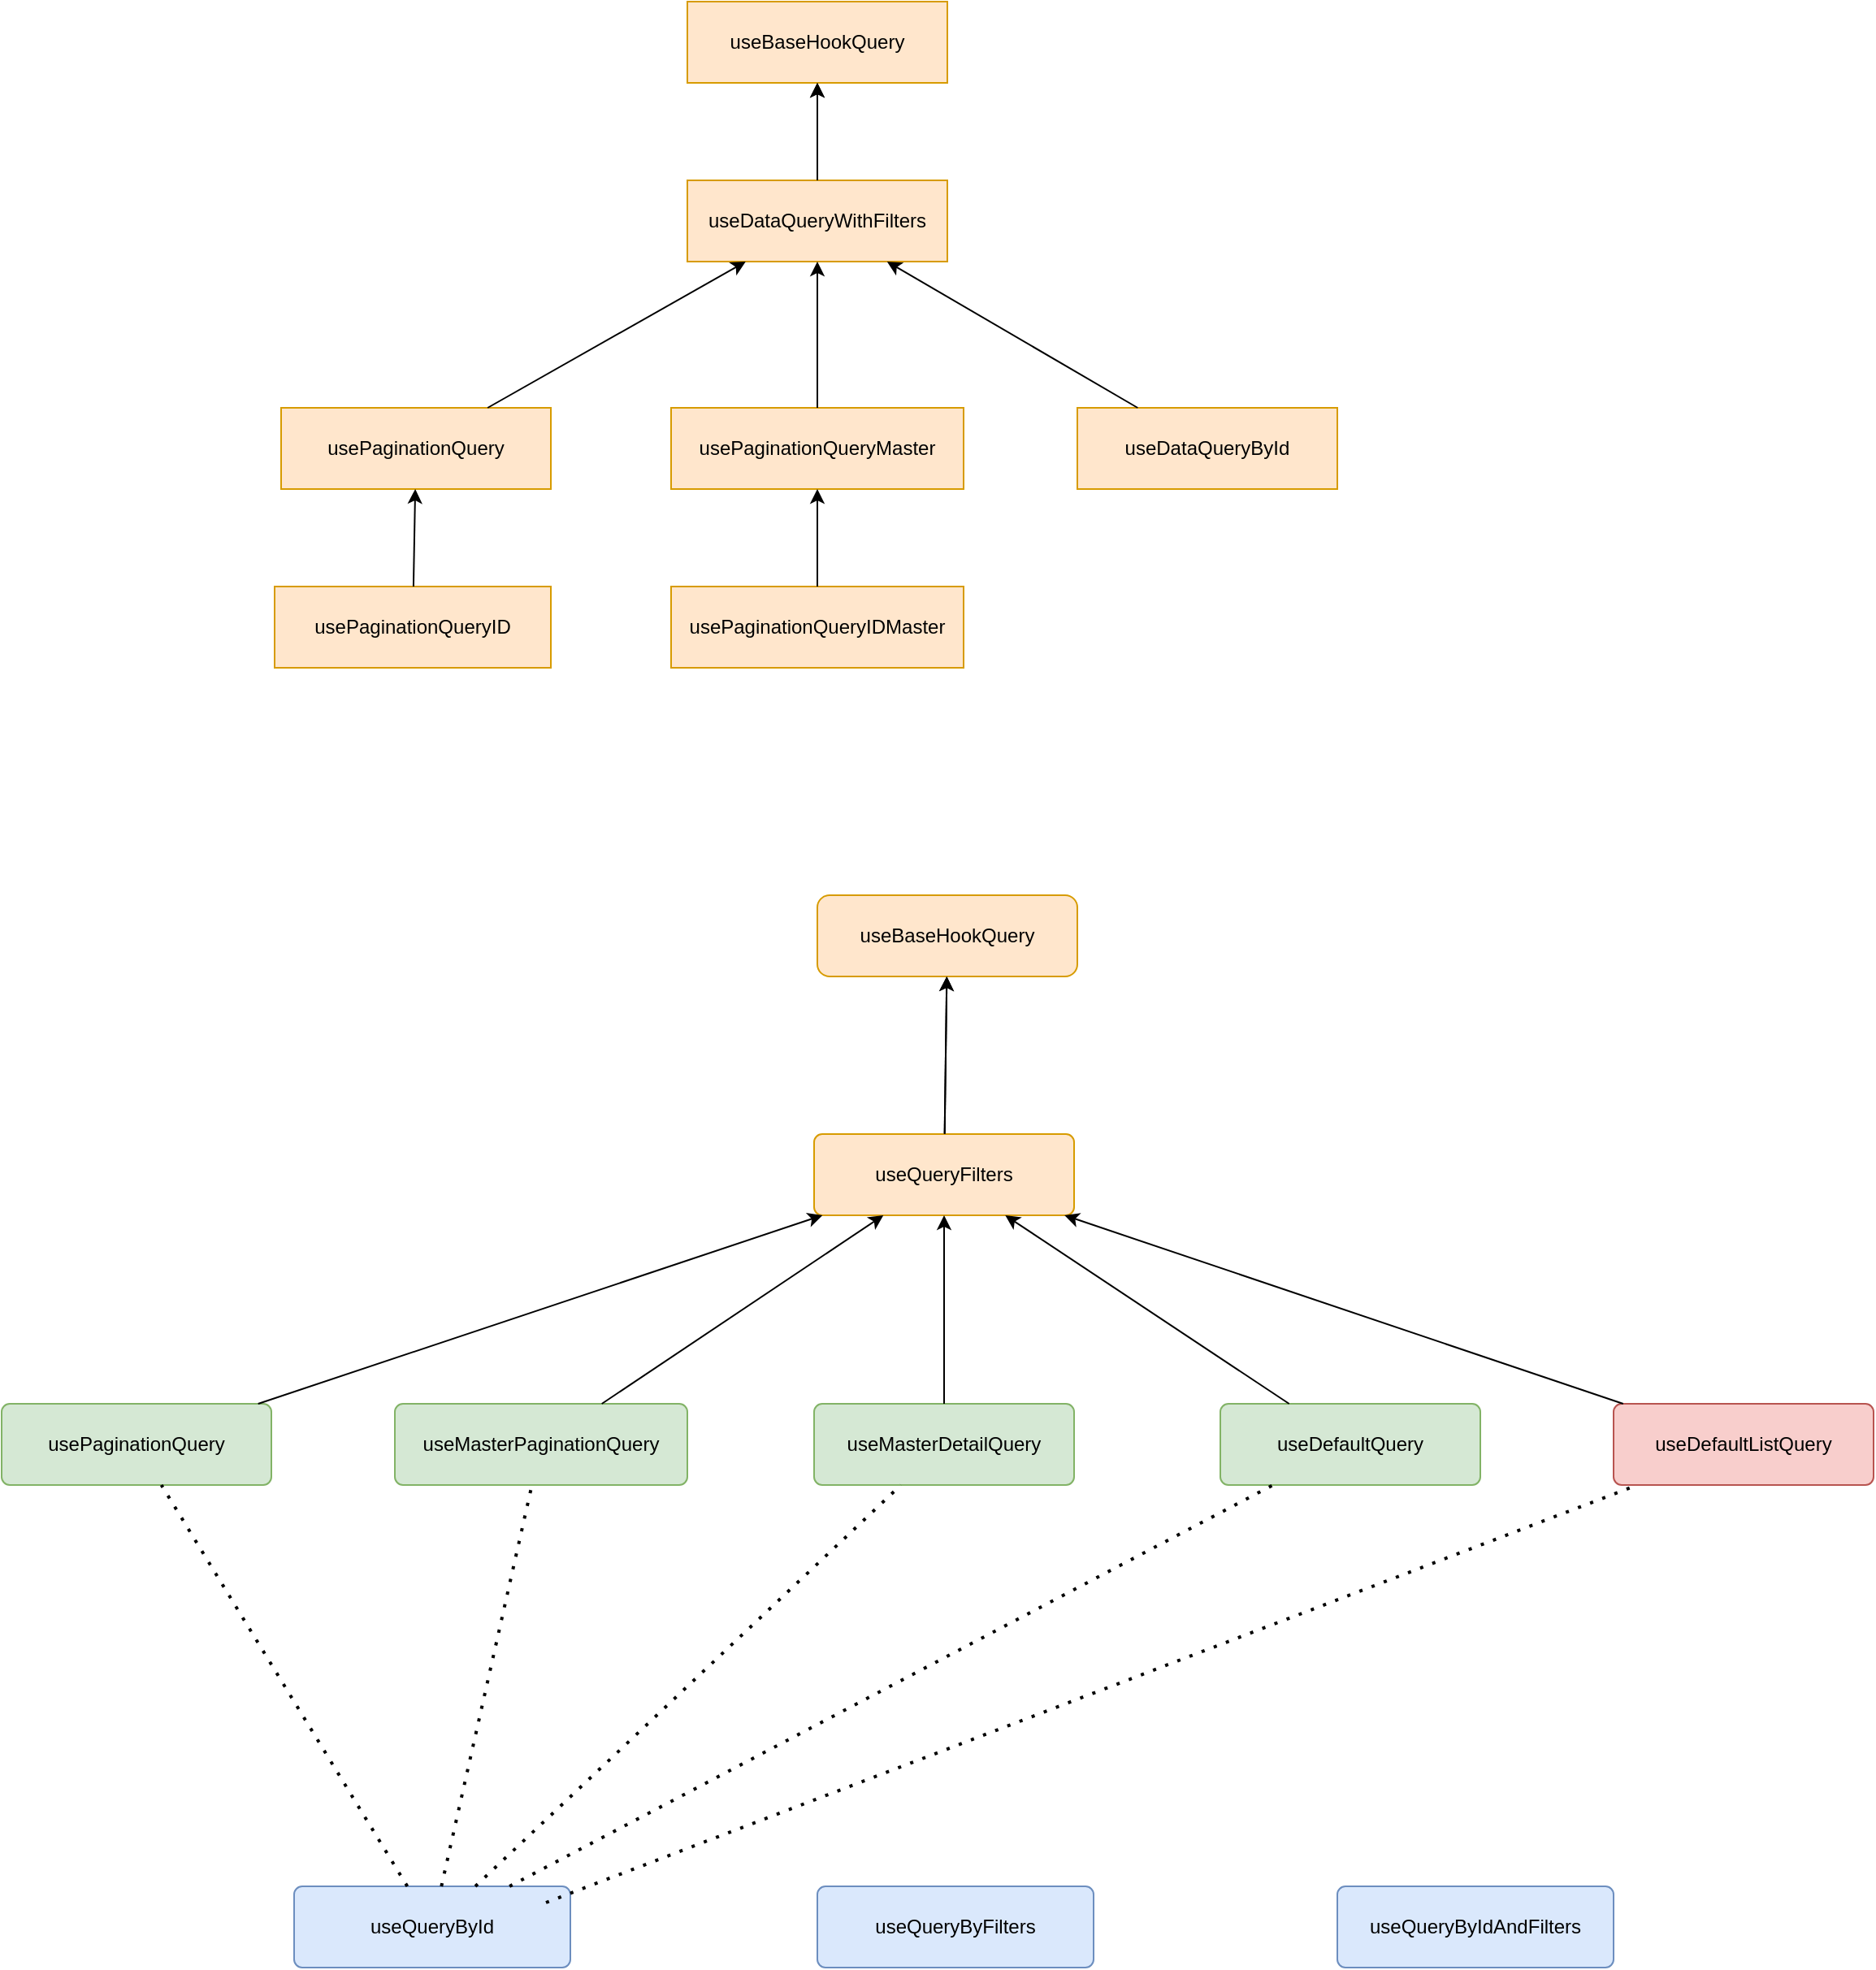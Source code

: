 <mxfile version="21.7.5" type="github">
  <diagram id="C5RBs43oDa-KdzZeNtuy" name="Page-1">
    <mxGraphModel dx="1366" dy="737" grid="1" gridSize="10" guides="1" tooltips="1" connect="1" arrows="1" fold="1" page="1" pageScale="1" pageWidth="2336" pageHeight="1654" math="0" shadow="0">
      <root>
        <mxCell id="WIyWlLk6GJQsqaUBKTNV-0" />
        <mxCell id="WIyWlLk6GJQsqaUBKTNV-1" parent="WIyWlLk6GJQsqaUBKTNV-0" />
        <mxCell id="WIyWlLk6GJQsqaUBKTNV-3" value="useBaseHookQuery" style="rounded=0;whiteSpace=wrap;html=1;fontSize=12;glass=0;strokeWidth=1;shadow=0;fillColor=#ffe6cc;strokeColor=#d79b00;" parent="WIyWlLk6GJQsqaUBKTNV-1" vertex="1">
          <mxGeometry x="1082" y="80" width="160" height="50" as="geometry" />
        </mxCell>
        <mxCell id="YgiQsH9FQT8b_soW5u2j-206" value="" style="edgeStyle=none;rounded=0;orthogonalLoop=1;jettySize=auto;html=1;" parent="WIyWlLk6GJQsqaUBKTNV-1" source="WIyWlLk6GJQsqaUBKTNV-7" target="WIyWlLk6GJQsqaUBKTNV-3" edge="1">
          <mxGeometry relative="1" as="geometry" />
        </mxCell>
        <mxCell id="WIyWlLk6GJQsqaUBKTNV-7" value="useDataQueryWithFilters" style="rounded=0;whiteSpace=wrap;html=1;fontSize=12;glass=0;strokeWidth=1;shadow=0;arcSize=10;fillColor=#ffe6cc;strokeColor=#d79b00;" parent="WIyWlLk6GJQsqaUBKTNV-1" vertex="1">
          <mxGeometry x="1082" y="190" width="160" height="50" as="geometry" />
        </mxCell>
        <mxCell id="YgiQsH9FQT8b_soW5u2j-2" value="" style="endArrow=classic;html=1;rounded=0;" parent="WIyWlLk6GJQsqaUBKTNV-1" source="WIyWlLk6GJQsqaUBKTNV-7" target="WIyWlLk6GJQsqaUBKTNV-3" edge="1">
          <mxGeometry width="50" height="50" relative="1" as="geometry">
            <mxPoint x="1012" y="440" as="sourcePoint" />
            <mxPoint x="1062" y="390" as="targetPoint" />
          </mxGeometry>
        </mxCell>
        <mxCell id="YgiQsH9FQT8b_soW5u2j-3" value="usePaginationQuery" style="rounded=0;whiteSpace=wrap;html=1;fontSize=12;glass=0;strokeWidth=1;shadow=0;arcSize=10;fillColor=#ffe6cc;strokeColor=#d79b00;" parent="WIyWlLk6GJQsqaUBKTNV-1" vertex="1">
          <mxGeometry x="832" y="330" width="166" height="50" as="geometry" />
        </mxCell>
        <mxCell id="YgiQsH9FQT8b_soW5u2j-4" value="" style="endArrow=classic;html=1;rounded=0;" parent="WIyWlLk6GJQsqaUBKTNV-1" source="YgiQsH9FQT8b_soW5u2j-3" target="WIyWlLk6GJQsqaUBKTNV-7" edge="1">
          <mxGeometry width="50" height="50" relative="1" as="geometry">
            <mxPoint x="1012" y="440" as="sourcePoint" />
            <mxPoint x="1062" y="390" as="targetPoint" />
          </mxGeometry>
        </mxCell>
        <mxCell id="YgiQsH9FQT8b_soW5u2j-5" value="usePaginationQueryMaster" style="rounded=0;whiteSpace=wrap;html=1;fontSize=12;glass=0;strokeWidth=1;shadow=0;arcSize=10;fillColor=#ffe6cc;strokeColor=#d79b00;" parent="WIyWlLk6GJQsqaUBKTNV-1" vertex="1">
          <mxGeometry x="1072" y="330" width="180" height="50" as="geometry" />
        </mxCell>
        <mxCell id="YgiQsH9FQT8b_soW5u2j-6" value="useDataQueryById" style="rounded=0;whiteSpace=wrap;html=1;fontSize=12;glass=0;strokeWidth=1;shadow=0;arcSize=10;fillColor=#ffe6cc;strokeColor=#d79b00;" parent="WIyWlLk6GJQsqaUBKTNV-1" vertex="1">
          <mxGeometry x="1322" y="330" width="160" height="50" as="geometry" />
        </mxCell>
        <mxCell id="YgiQsH9FQT8b_soW5u2j-8" value="" style="endArrow=classic;html=1;rounded=0;" parent="WIyWlLk6GJQsqaUBKTNV-1" source="YgiQsH9FQT8b_soW5u2j-6" target="WIyWlLk6GJQsqaUBKTNV-7" edge="1">
          <mxGeometry width="50" height="50" relative="1" as="geometry">
            <mxPoint x="1012" y="440" as="sourcePoint" />
            <mxPoint x="1062" y="390" as="targetPoint" />
          </mxGeometry>
        </mxCell>
        <mxCell id="YgiQsH9FQT8b_soW5u2j-9" value="usePaginationQueryID" style="rounded=0;whiteSpace=wrap;html=1;fontSize=12;glass=0;strokeWidth=1;shadow=0;arcSize=10;fillColor=#ffe6cc;strokeColor=#d79b00;" parent="WIyWlLk6GJQsqaUBKTNV-1" vertex="1">
          <mxGeometry x="828" y="440" width="170" height="50" as="geometry" />
        </mxCell>
        <mxCell id="YgiQsH9FQT8b_soW5u2j-10" value="usePaginationQueryIDMaster" style="rounded=0;whiteSpace=wrap;html=1;fontSize=12;glass=0;strokeWidth=1;shadow=0;arcSize=10;fillColor=#ffe6cc;strokeColor=#d79b00;" parent="WIyWlLk6GJQsqaUBKTNV-1" vertex="1">
          <mxGeometry x="1072" y="440" width="180" height="50" as="geometry" />
        </mxCell>
        <mxCell id="YgiQsH9FQT8b_soW5u2j-11" value="" style="endArrow=classic;html=1;rounded=0;exitX=0.5;exitY=0;exitDx=0;exitDy=0;" parent="WIyWlLk6GJQsqaUBKTNV-1" source="YgiQsH9FQT8b_soW5u2j-10" target="YgiQsH9FQT8b_soW5u2j-5" edge="1">
          <mxGeometry width="50" height="50" relative="1" as="geometry">
            <mxPoint x="912" y="460" as="sourcePoint" />
            <mxPoint x="962" y="410" as="targetPoint" />
          </mxGeometry>
        </mxCell>
        <mxCell id="YgiQsH9FQT8b_soW5u2j-12" value="" style="endArrow=classic;html=1;rounded=0;" parent="WIyWlLk6GJQsqaUBKTNV-1" source="YgiQsH9FQT8b_soW5u2j-9" target="YgiQsH9FQT8b_soW5u2j-3" edge="1">
          <mxGeometry width="50" height="50" relative="1" as="geometry">
            <mxPoint x="1036" y="380" as="sourcePoint" />
            <mxPoint x="1086" y="330" as="targetPoint" />
          </mxGeometry>
        </mxCell>
        <mxCell id="YgiQsH9FQT8b_soW5u2j-207" value="" style="endArrow=classic;html=1;rounded=0;" parent="WIyWlLk6GJQsqaUBKTNV-1" source="YgiQsH9FQT8b_soW5u2j-5" target="WIyWlLk6GJQsqaUBKTNV-7" edge="1">
          <mxGeometry width="50" height="50" relative="1" as="geometry">
            <mxPoint x="1142" y="340" as="sourcePoint" />
            <mxPoint x="1192" y="290" as="targetPoint" />
          </mxGeometry>
        </mxCell>
        <mxCell id="pCUGQhPCe7q9vCgeICrw-7" value="useBaseHookQuery" style="rounded=1;whiteSpace=wrap;html=1;fontSize=12;glass=0;strokeWidth=1;shadow=0;fillColor=#ffe6cc;strokeColor=#d79b00;" parent="WIyWlLk6GJQsqaUBKTNV-1" vertex="1">
          <mxGeometry x="1162" y="630" width="160" height="50" as="geometry" />
        </mxCell>
        <mxCell id="pCUGQhPCe7q9vCgeICrw-8" value="" style="edgeStyle=none;rounded=0;orthogonalLoop=1;jettySize=auto;html=1;" parent="WIyWlLk6GJQsqaUBKTNV-1" source="pCUGQhPCe7q9vCgeICrw-9" target="pCUGQhPCe7q9vCgeICrw-7" edge="1">
          <mxGeometry relative="1" as="geometry" />
        </mxCell>
        <mxCell id="pCUGQhPCe7q9vCgeICrw-9" value="useQueryFilters" style="rounded=1;whiteSpace=wrap;html=1;fontSize=12;glass=0;strokeWidth=1;shadow=0;arcSize=10;fillColor=#ffe6cc;strokeColor=#d79b00;" parent="WIyWlLk6GJQsqaUBKTNV-1" vertex="1">
          <mxGeometry x="1160" y="777" width="160" height="50" as="geometry" />
        </mxCell>
        <mxCell id="pCUGQhPCe7q9vCgeICrw-10" value="" style="endArrow=classic;html=1;rounded=0;" parent="WIyWlLk6GJQsqaUBKTNV-1" source="pCUGQhPCe7q9vCgeICrw-9" target="pCUGQhPCe7q9vCgeICrw-7" edge="1">
          <mxGeometry width="50" height="50" relative="1" as="geometry">
            <mxPoint x="994" y="1030" as="sourcePoint" />
            <mxPoint x="1044" y="980" as="targetPoint" />
          </mxGeometry>
        </mxCell>
        <mxCell id="pCUGQhPCe7q9vCgeICrw-11" value="usePaginationQuery" style="rounded=1;whiteSpace=wrap;html=1;fontSize=12;glass=0;strokeWidth=1;shadow=0;arcSize=10;fillColor=#d5e8d4;strokeColor=#82b366;" parent="WIyWlLk6GJQsqaUBKTNV-1" vertex="1">
          <mxGeometry x="660" y="943" width="166" height="50" as="geometry" />
        </mxCell>
        <mxCell id="pCUGQhPCe7q9vCgeICrw-12" value="" style="endArrow=classic;html=1;rounded=0;" parent="WIyWlLk6GJQsqaUBKTNV-1" source="pCUGQhPCe7q9vCgeICrw-11" target="pCUGQhPCe7q9vCgeICrw-9" edge="1">
          <mxGeometry width="50" height="50" relative="1" as="geometry">
            <mxPoint x="994" y="1030" as="sourcePoint" />
            <mxPoint x="1044" y="980" as="targetPoint" />
          </mxGeometry>
        </mxCell>
        <mxCell id="pCUGQhPCe7q9vCgeICrw-13" value="useMasterPaginationQuery" style="rounded=1;whiteSpace=wrap;html=1;fontSize=12;glass=0;strokeWidth=1;shadow=0;arcSize=10;fillColor=#d5e8d4;strokeColor=#82b366;" parent="WIyWlLk6GJQsqaUBKTNV-1" vertex="1">
          <mxGeometry x="902" y="943" width="180" height="50" as="geometry" />
        </mxCell>
        <mxCell id="pCUGQhPCe7q9vCgeICrw-14" value="useMasterDetailQuery" style="rounded=1;whiteSpace=wrap;html=1;fontSize=12;glass=0;strokeWidth=1;shadow=0;arcSize=10;fillColor=#d5e8d4;strokeColor=#82b366;" parent="WIyWlLk6GJQsqaUBKTNV-1" vertex="1">
          <mxGeometry x="1160" y="943" width="160" height="50" as="geometry" />
        </mxCell>
        <mxCell id="pCUGQhPCe7q9vCgeICrw-15" value="" style="endArrow=classic;html=1;rounded=0;" parent="WIyWlLk6GJQsqaUBKTNV-1" source="pCUGQhPCe7q9vCgeICrw-14" target="pCUGQhPCe7q9vCgeICrw-9" edge="1">
          <mxGeometry width="50" height="50" relative="1" as="geometry">
            <mxPoint x="994" y="1030" as="sourcePoint" />
            <mxPoint x="1044" y="980" as="targetPoint" />
          </mxGeometry>
        </mxCell>
        <mxCell id="pCUGQhPCe7q9vCgeICrw-16" value="useQueryById" style="rounded=1;whiteSpace=wrap;html=1;fontSize=12;glass=0;strokeWidth=1;shadow=0;arcSize=10;fillColor=#dae8fc;strokeColor=#6c8ebf;" parent="WIyWlLk6GJQsqaUBKTNV-1" vertex="1">
          <mxGeometry x="840" y="1240" width="170" height="50" as="geometry" />
        </mxCell>
        <mxCell id="pCUGQhPCe7q9vCgeICrw-20" value="" style="endArrow=classic;html=1;rounded=0;" parent="WIyWlLk6GJQsqaUBKTNV-1" source="pCUGQhPCe7q9vCgeICrw-13" target="pCUGQhPCe7q9vCgeICrw-9" edge="1">
          <mxGeometry width="50" height="50" relative="1" as="geometry">
            <mxPoint x="1124" y="930" as="sourcePoint" />
            <mxPoint x="1174" y="880" as="targetPoint" />
          </mxGeometry>
        </mxCell>
        <mxCell id="pCUGQhPCe7q9vCgeICrw-33" value="useDefaultQuery" style="rounded=1;whiteSpace=wrap;html=1;fontSize=12;glass=0;strokeWidth=1;shadow=0;arcSize=10;fillColor=#d5e8d4;strokeColor=#82b366;" parent="WIyWlLk6GJQsqaUBKTNV-1" vertex="1">
          <mxGeometry x="1410" y="943" width="160" height="50" as="geometry" />
        </mxCell>
        <mxCell id="pCUGQhPCe7q9vCgeICrw-37" value="" style="endArrow=classic;html=1;rounded=0;" parent="WIyWlLk6GJQsqaUBKTNV-1" source="pCUGQhPCe7q9vCgeICrw-33" target="pCUGQhPCe7q9vCgeICrw-9" edge="1">
          <mxGeometry width="50" height="50" relative="1" as="geometry">
            <mxPoint x="1170" y="980" as="sourcePoint" />
            <mxPoint x="1220" y="930" as="targetPoint" />
          </mxGeometry>
        </mxCell>
        <mxCell id="Wne_N8fVUTIwAG40PivV-4" value="useQueryByIdAndFilters" style="rounded=1;whiteSpace=wrap;html=1;fontSize=12;glass=0;strokeWidth=1;shadow=0;arcSize=10;fillColor=#dae8fc;strokeColor=#6c8ebf;" parent="WIyWlLk6GJQsqaUBKTNV-1" vertex="1">
          <mxGeometry x="1482" y="1240" width="170" height="50" as="geometry" />
        </mxCell>
        <mxCell id="Wne_N8fVUTIwAG40PivV-9" value="&lt;div&gt;useQueryByFilters&lt;/div&gt;" style="rounded=1;whiteSpace=wrap;html=1;fontSize=12;glass=0;strokeWidth=1;shadow=0;arcSize=10;fillColor=#dae8fc;strokeColor=#6c8ebf;" parent="WIyWlLk6GJQsqaUBKTNV-1" vertex="1">
          <mxGeometry x="1162" y="1240" width="170" height="50" as="geometry" />
        </mxCell>
        <mxCell id="Wne_N8fVUTIwAG40PivV-11" value="" style="endArrow=none;dashed=1;html=1;dashPattern=1 3;strokeWidth=2;rounded=0;" parent="WIyWlLk6GJQsqaUBKTNV-1" source="pCUGQhPCe7q9vCgeICrw-16" target="pCUGQhPCe7q9vCgeICrw-11" edge="1">
          <mxGeometry width="50" height="50" relative="1" as="geometry">
            <mxPoint x="1240" y="1010" as="sourcePoint" />
            <mxPoint x="1290" y="960" as="targetPoint" />
          </mxGeometry>
        </mxCell>
        <mxCell id="Wne_N8fVUTIwAG40PivV-12" value="" style="endArrow=none;dashed=1;html=1;dashPattern=1 3;strokeWidth=2;rounded=0;" parent="WIyWlLk6GJQsqaUBKTNV-1" source="pCUGQhPCe7q9vCgeICrw-16" target="pCUGQhPCe7q9vCgeICrw-33" edge="1">
          <mxGeometry width="50" height="50" relative="1" as="geometry">
            <mxPoint x="1240" y="1010" as="sourcePoint" />
            <mxPoint x="1290" y="960" as="targetPoint" />
          </mxGeometry>
        </mxCell>
        <mxCell id="Wne_N8fVUTIwAG40PivV-13" value="" style="endArrow=none;dashed=1;html=1;dashPattern=1 3;strokeWidth=2;rounded=0;" parent="WIyWlLk6GJQsqaUBKTNV-1" source="pCUGQhPCe7q9vCgeICrw-16" target="pCUGQhPCe7q9vCgeICrw-14" edge="1">
          <mxGeometry width="50" height="50" relative="1" as="geometry">
            <mxPoint x="1240" y="1010" as="sourcePoint" />
            <mxPoint x="1290" y="960" as="targetPoint" />
          </mxGeometry>
        </mxCell>
        <mxCell id="Wne_N8fVUTIwAG40PivV-14" value="" style="endArrow=none;dashed=1;html=1;dashPattern=1 3;strokeWidth=2;rounded=0;" parent="WIyWlLk6GJQsqaUBKTNV-1" source="pCUGQhPCe7q9vCgeICrw-16" target="pCUGQhPCe7q9vCgeICrw-13" edge="1">
          <mxGeometry width="50" height="50" relative="1" as="geometry">
            <mxPoint x="1240" y="1010" as="sourcePoint" />
            <mxPoint x="1290" y="960" as="targetPoint" />
          </mxGeometry>
        </mxCell>
        <mxCell id="C-a1b6YABqYh_NTn32Xl-0" value="useDefaultListQuery" style="rounded=1;whiteSpace=wrap;html=1;fontSize=12;glass=0;strokeWidth=1;shadow=0;arcSize=10;fillColor=#f8cecc;strokeColor=#b85450;" vertex="1" parent="WIyWlLk6GJQsqaUBKTNV-1">
          <mxGeometry x="1652" y="943" width="160" height="50" as="geometry" />
        </mxCell>
        <mxCell id="C-a1b6YABqYh_NTn32Xl-1" value="" style="endArrow=classic;html=1;rounded=0;" edge="1" source="C-a1b6YABqYh_NTn32Xl-0" parent="WIyWlLk6GJQsqaUBKTNV-1" target="pCUGQhPCe7q9vCgeICrw-9">
          <mxGeometry width="50" height="50" relative="1" as="geometry">
            <mxPoint x="1180" y="990" as="sourcePoint" />
            <mxPoint x="1310" y="837" as="targetPoint" />
          </mxGeometry>
        </mxCell>
        <mxCell id="C-a1b6YABqYh_NTn32Xl-2" value="" style="endArrow=none;dashed=1;html=1;dashPattern=1 3;strokeWidth=2;rounded=0;" edge="1" target="C-a1b6YABqYh_NTn32Xl-0" parent="WIyWlLk6GJQsqaUBKTNV-1">
          <mxGeometry width="50" height="50" relative="1" as="geometry">
            <mxPoint x="995" y="1250" as="sourcePoint" />
            <mxPoint x="1300" y="970" as="targetPoint" />
          </mxGeometry>
        </mxCell>
      </root>
    </mxGraphModel>
  </diagram>
</mxfile>
